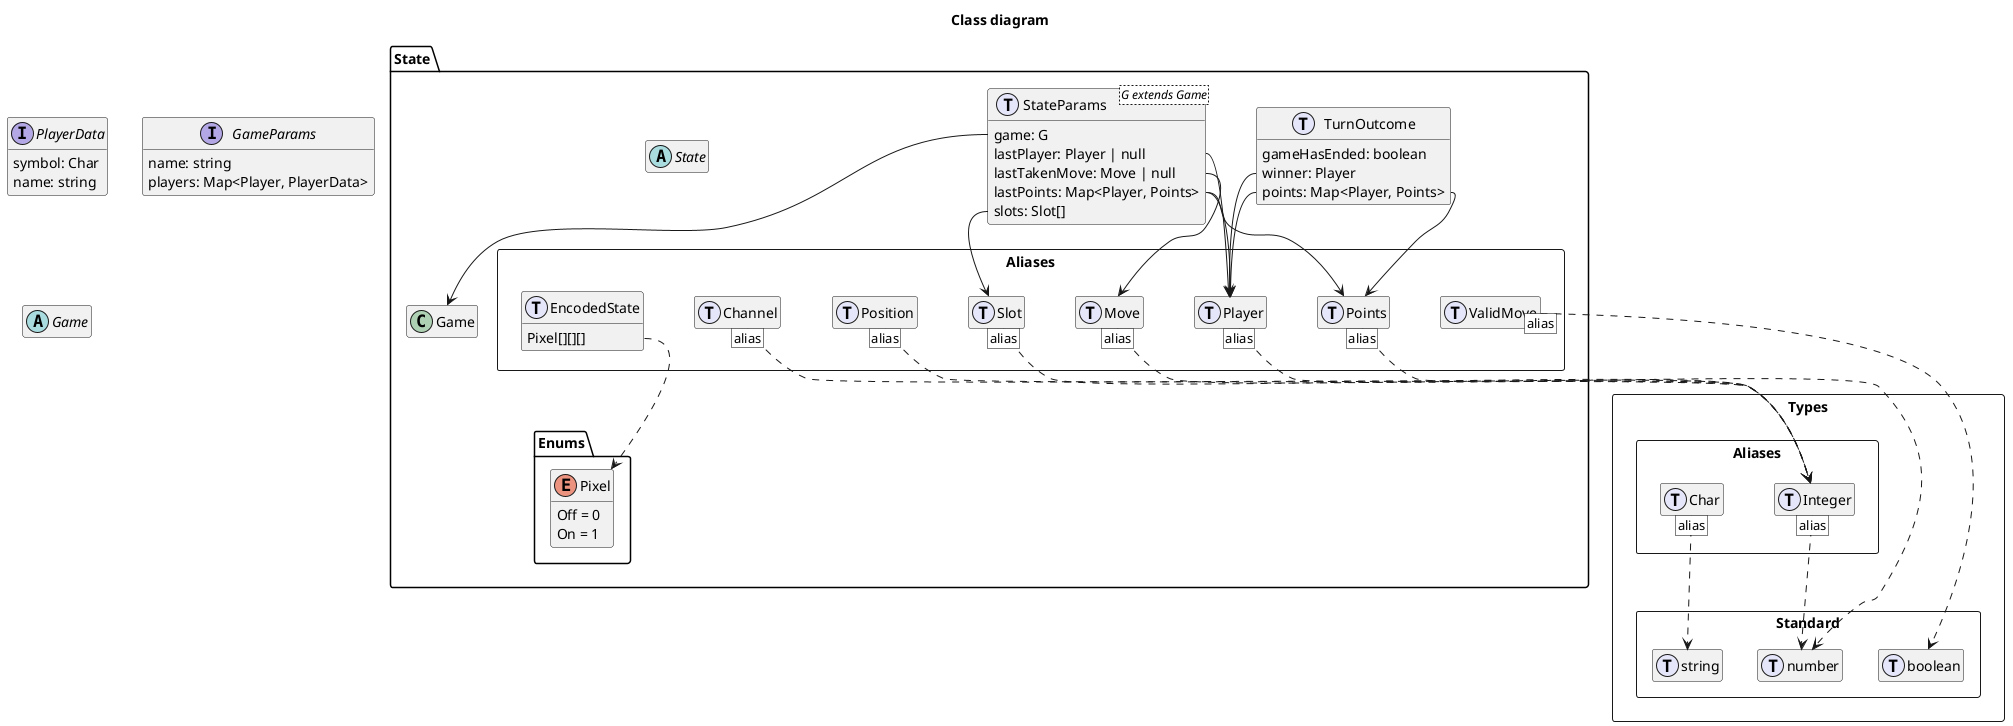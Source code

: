 @startuml play
title Class diagram

hide empty members

!function $type($a)
!return "struct " + $a + " << (T,lavender) >>"
!endfunction

' package Enums{

'   enum Outcome {
'     Win = 1
'     Draw = 0
'     Loss = -1
'   }

' }

package Types << rectangle >> {

  package Standard << rectangle >>{
    $type(number)
    $type(string)
    $type(boolean)
  }

  package Aliases << rectangle >> {

    $type(Integer)
    Integer [alias] ..> number

    $type(Char)
    Char [alias] ..> string

  }

}

package state_package as "State" {

  package Enums{
    
    enum Pixel {
      Off = 0
      On = 1
    }

  }

  package Aliases <<rectangle >> {

    $type(Channel)
    Channel [alias] ..> Integer

    $type(Move) 
    Move [alias] ..> Integer

    $type(EncodedState) {
      Pixel[][][]
    }
    EncodedState::Pixel ..> Pixel

    $type(Player)
    Player [alias] ..> Integer

    $type(Points)
    Points [alias] ..> number

    $type(Position)
    Position [alias] ..> Integer

    $type(Slot)
    Slot [alias] ..> Integer

    $type(ValidMove)
    ValidMove [alias] ..> boolean

  }

  $type(TurnOutcome){
    gameHasEnded: boolean
    winner: Player
    points: Map<Player, Points>
  }
  TurnOutcome::winner --> Player
  TurnOutcome::points --> Player
  TurnOutcome::points --> Points

  $type("StateParams <G extends Game>"){
    game: G
    lastPlayer: Player | null
    lastTakenMove: Move | null
    lastPoints: Map<Player, Points>
    slots: Slot[]
  }
  StateParams::game --> Game
  StateParams::lastPlayer --> Player
  StateParams::lastTakenMove --> Move
  StateParams::lastPoints --> Player
  StateParams::lastPoints --> Points
  StateParams::slots --> Slot

  abstract class State

}

interface PlayerData{
  symbol: Char
  name: string
}

interface GameParams {
  name: string
  players: Map<Player, PlayerData>
}

abstract class Game {

}

@enduml